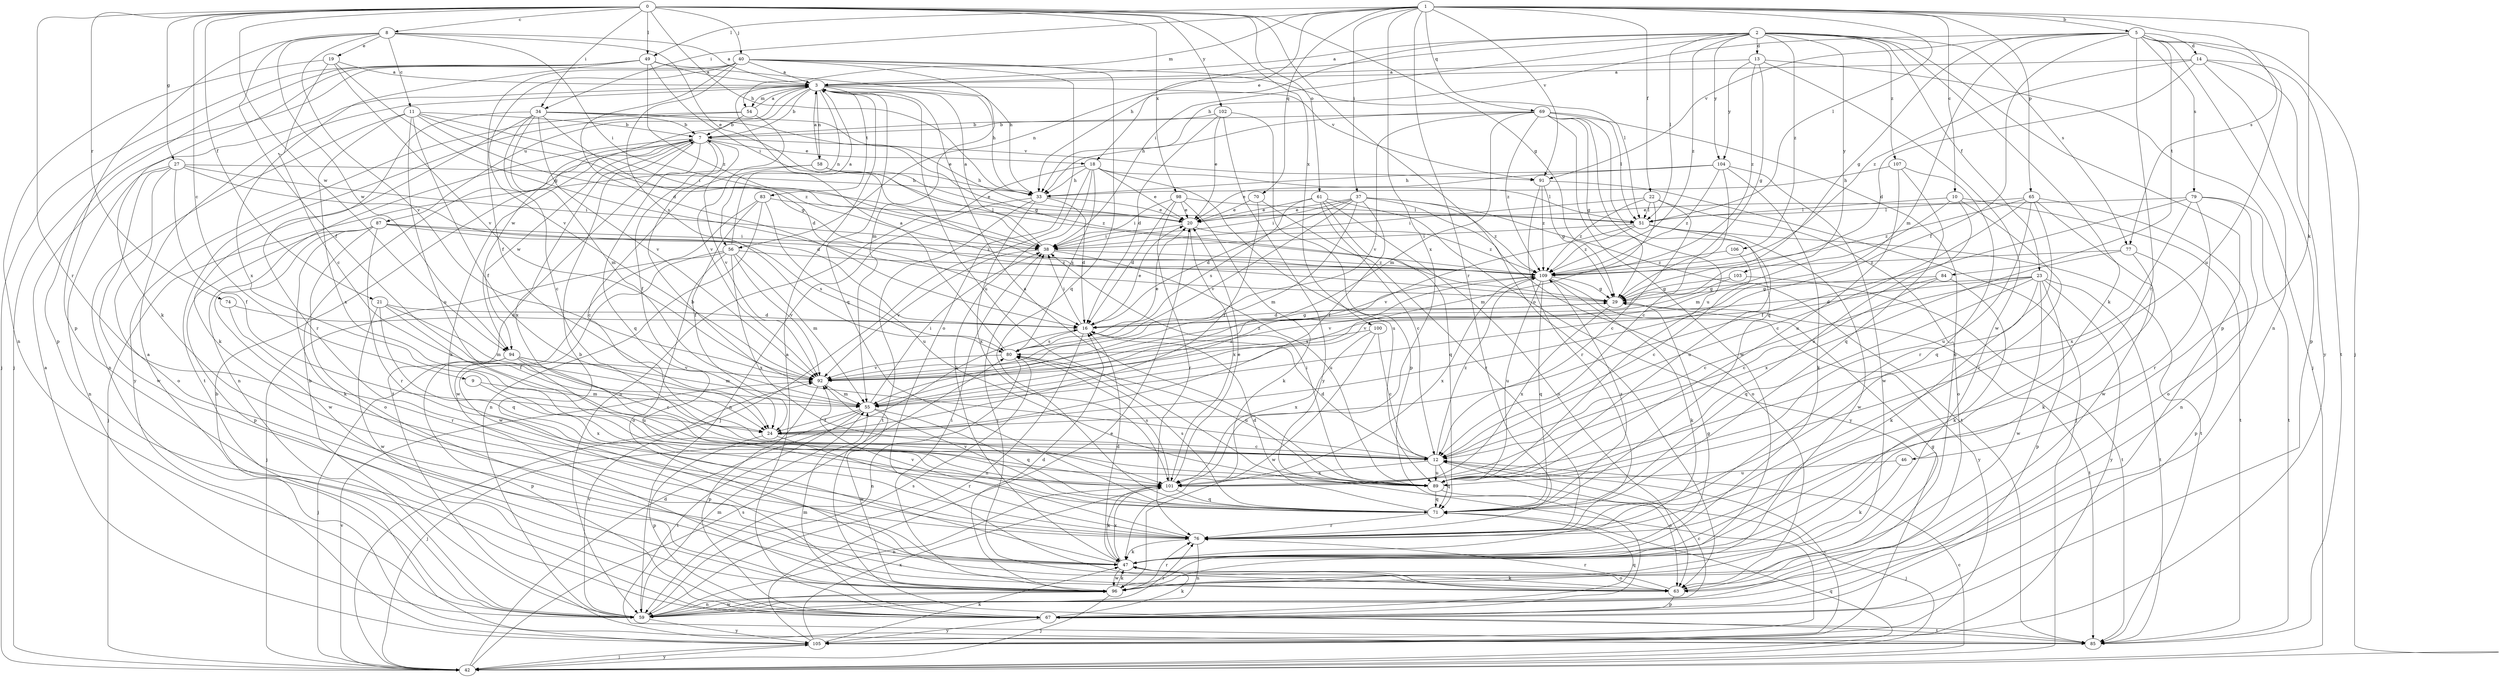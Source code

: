 strict digraph  {
0;
1;
2;
3;
5;
7;
8;
9;
10;
11;
12;
13;
14;
16;
18;
19;
20;
21;
22;
23;
24;
27;
29;
33;
34;
37;
38;
40;
42;
46;
47;
49;
51;
54;
55;
56;
58;
59;
61;
63;
65;
67;
69;
70;
71;
74;
76;
77;
79;
80;
83;
84;
85;
87;
89;
91;
92;
94;
96;
98;
100;
101;
102;
103;
104;
105;
106;
107;
109;
0 -> 8  [label=c];
0 -> 9  [label=c];
0 -> 21  [label=f];
0 -> 27  [label=g];
0 -> 29  [label=g];
0 -> 33  [label=h];
0 -> 34  [label=i];
0 -> 40  [label=j];
0 -> 49  [label=l];
0 -> 61  [label=o];
0 -> 63  [label=o];
0 -> 74  [label=r];
0 -> 76  [label=r];
0 -> 94  [label=w];
0 -> 98  [label=x];
0 -> 100  [label=x];
0 -> 102  [label=y];
1 -> 5  [label=b];
1 -> 10  [label=c];
1 -> 18  [label=e];
1 -> 22  [label=f];
1 -> 34  [label=i];
1 -> 37  [label=i];
1 -> 46  [label=k];
1 -> 49  [label=l];
1 -> 51  [label=l];
1 -> 54  [label=m];
1 -> 65  [label=p];
1 -> 69  [label=q];
1 -> 70  [label=q];
1 -> 76  [label=r];
1 -> 77  [label=s];
1 -> 91  [label=v];
1 -> 101  [label=x];
2 -> 3  [label=a];
2 -> 13  [label=d];
2 -> 23  [label=f];
2 -> 33  [label=h];
2 -> 38  [label=i];
2 -> 47  [label=k];
2 -> 51  [label=l];
2 -> 56  [label=n];
2 -> 67  [label=p];
2 -> 77  [label=s];
2 -> 103  [label=y];
2 -> 104  [label=y];
2 -> 106  [label=z];
2 -> 107  [label=z];
2 -> 109  [label=z];
3 -> 7  [label=b];
3 -> 33  [label=h];
3 -> 54  [label=m];
3 -> 56  [label=n];
3 -> 58  [label=n];
3 -> 71  [label=q];
3 -> 83  [label=t];
3 -> 87  [label=u];
3 -> 89  [label=u];
3 -> 91  [label=v];
3 -> 94  [label=w];
5 -> 14  [label=d];
5 -> 24  [label=f];
5 -> 29  [label=g];
5 -> 33  [label=h];
5 -> 42  [label=j];
5 -> 55  [label=m];
5 -> 59  [label=n];
5 -> 76  [label=r];
5 -> 79  [label=s];
5 -> 84  [label=t];
5 -> 89  [label=u];
5 -> 91  [label=v];
7 -> 18  [label=e];
7 -> 24  [label=f];
7 -> 47  [label=k];
7 -> 59  [label=n];
7 -> 71  [label=q];
7 -> 85  [label=t];
7 -> 91  [label=v];
7 -> 92  [label=v];
7 -> 94  [label=w];
7 -> 101  [label=x];
8 -> 3  [label=a];
8 -> 11  [label=c];
8 -> 19  [label=e];
8 -> 20  [label=e];
8 -> 24  [label=f];
8 -> 38  [label=i];
8 -> 67  [label=p];
8 -> 92  [label=v];
8 -> 94  [label=w];
9 -> 55  [label=m];
9 -> 101  [label=x];
10 -> 51  [label=l];
10 -> 55  [label=m];
10 -> 76  [label=r];
10 -> 85  [label=t];
10 -> 89  [label=u];
11 -> 7  [label=b];
11 -> 24  [label=f];
11 -> 29  [label=g];
11 -> 38  [label=i];
11 -> 59  [label=n];
11 -> 89  [label=u];
11 -> 101  [label=x];
11 -> 109  [label=z];
12 -> 7  [label=b];
12 -> 16  [label=d];
12 -> 63  [label=o];
12 -> 71  [label=q];
12 -> 89  [label=u];
12 -> 101  [label=x];
12 -> 109  [label=z];
13 -> 3  [label=a];
13 -> 29  [label=g];
13 -> 42  [label=j];
13 -> 96  [label=w];
13 -> 104  [label=y];
13 -> 109  [label=z];
14 -> 3  [label=a];
14 -> 16  [label=d];
14 -> 67  [label=p];
14 -> 85  [label=t];
14 -> 105  [label=y];
14 -> 109  [label=z];
16 -> 20  [label=e];
16 -> 29  [label=g];
16 -> 38  [label=i];
16 -> 59  [label=n];
16 -> 80  [label=s];
18 -> 20  [label=e];
18 -> 33  [label=h];
18 -> 42  [label=j];
18 -> 47  [label=k];
18 -> 51  [label=l];
18 -> 59  [label=n];
18 -> 80  [label=s];
18 -> 89  [label=u];
19 -> 3  [label=a];
19 -> 12  [label=c];
19 -> 29  [label=g];
19 -> 59  [label=n];
19 -> 92  [label=v];
20 -> 38  [label=i];
20 -> 101  [label=x];
20 -> 109  [label=z];
21 -> 16  [label=d];
21 -> 24  [label=f];
21 -> 55  [label=m];
21 -> 71  [label=q];
21 -> 96  [label=w];
22 -> 12  [label=c];
22 -> 38  [label=i];
22 -> 51  [label=l];
22 -> 55  [label=m];
22 -> 63  [label=o];
22 -> 109  [label=z];
23 -> 12  [label=c];
23 -> 16  [label=d];
23 -> 29  [label=g];
23 -> 47  [label=k];
23 -> 67  [label=p];
23 -> 71  [label=q];
23 -> 85  [label=t];
23 -> 96  [label=w];
23 -> 105  [label=y];
24 -> 12  [label=c];
24 -> 67  [label=p];
24 -> 76  [label=r];
27 -> 16  [label=d];
27 -> 24  [label=f];
27 -> 33  [label=h];
27 -> 38  [label=i];
27 -> 59  [label=n];
27 -> 63  [label=o];
27 -> 96  [label=w];
29 -> 16  [label=d];
29 -> 85  [label=t];
29 -> 101  [label=x];
33 -> 16  [label=d];
33 -> 20  [label=e];
33 -> 59  [label=n];
33 -> 85  [label=t];
33 -> 101  [label=x];
34 -> 7  [label=b];
34 -> 12  [label=c];
34 -> 16  [label=d];
34 -> 20  [label=e];
34 -> 29  [label=g];
34 -> 47  [label=k];
34 -> 55  [label=m];
34 -> 76  [label=r];
34 -> 92  [label=v];
37 -> 16  [label=d];
37 -> 20  [label=e];
37 -> 24  [label=f];
37 -> 38  [label=i];
37 -> 55  [label=m];
37 -> 63  [label=o];
37 -> 85  [label=t];
37 -> 92  [label=v];
37 -> 109  [label=z];
38 -> 3  [label=a];
38 -> 89  [label=u];
38 -> 92  [label=v];
38 -> 109  [label=z];
40 -> 3  [label=a];
40 -> 16  [label=d];
40 -> 24  [label=f];
40 -> 42  [label=j];
40 -> 51  [label=l];
40 -> 55  [label=m];
40 -> 63  [label=o];
40 -> 71  [label=q];
40 -> 80  [label=s];
40 -> 92  [label=v];
42 -> 12  [label=c];
42 -> 16  [label=d];
42 -> 71  [label=q];
42 -> 80  [label=s];
42 -> 92  [label=v];
42 -> 105  [label=y];
46 -> 47  [label=k];
46 -> 89  [label=u];
47 -> 7  [label=b];
47 -> 16  [label=d];
47 -> 29  [label=g];
47 -> 63  [label=o];
47 -> 96  [label=w];
47 -> 101  [label=x];
49 -> 3  [label=a];
49 -> 33  [label=h];
49 -> 38  [label=i];
49 -> 42  [label=j];
49 -> 47  [label=k];
49 -> 67  [label=p];
49 -> 101  [label=x];
49 -> 109  [label=z];
51 -> 38  [label=i];
51 -> 85  [label=t];
51 -> 89  [label=u];
51 -> 92  [label=v];
51 -> 96  [label=w];
51 -> 109  [label=z];
54 -> 3  [label=a];
54 -> 7  [label=b];
54 -> 85  [label=t];
54 -> 92  [label=v];
54 -> 105  [label=y];
55 -> 24  [label=f];
55 -> 38  [label=i];
55 -> 42  [label=j];
55 -> 71  [label=q];
55 -> 85  [label=t];
55 -> 96  [label=w];
55 -> 109  [label=z];
56 -> 3  [label=a];
56 -> 42  [label=j];
56 -> 55  [label=m];
56 -> 63  [label=o];
56 -> 92  [label=v];
56 -> 96  [label=w];
56 -> 101  [label=x];
56 -> 109  [label=z];
58 -> 3  [label=a];
58 -> 12  [label=c];
58 -> 20  [label=e];
58 -> 33  [label=h];
58 -> 42  [label=j];
58 -> 109  [label=z];
59 -> 3  [label=a];
59 -> 7  [label=b];
59 -> 12  [label=c];
59 -> 55  [label=m];
59 -> 76  [label=r];
59 -> 80  [label=s];
59 -> 92  [label=v];
59 -> 96  [label=w];
59 -> 105  [label=y];
61 -> 12  [label=c];
61 -> 20  [label=e];
61 -> 63  [label=o];
61 -> 71  [label=q];
61 -> 80  [label=s];
61 -> 105  [label=y];
63 -> 29  [label=g];
63 -> 38  [label=i];
63 -> 47  [label=k];
63 -> 67  [label=p];
63 -> 76  [label=r];
65 -> 12  [label=c];
65 -> 51  [label=l];
65 -> 59  [label=n];
65 -> 71  [label=q];
65 -> 89  [label=u];
65 -> 96  [label=w];
65 -> 109  [label=z];
67 -> 3  [label=a];
67 -> 47  [label=k];
67 -> 55  [label=m];
67 -> 71  [label=q];
67 -> 85  [label=t];
67 -> 105  [label=y];
69 -> 7  [label=b];
69 -> 29  [label=g];
69 -> 33  [label=h];
69 -> 51  [label=l];
69 -> 55  [label=m];
69 -> 63  [label=o];
69 -> 71  [label=q];
69 -> 89  [label=u];
69 -> 92  [label=v];
69 -> 96  [label=w];
69 -> 109  [label=z];
70 -> 20  [label=e];
70 -> 24  [label=f];
70 -> 76  [label=r];
71 -> 16  [label=d];
71 -> 76  [label=r];
71 -> 80  [label=s];
71 -> 92  [label=v];
71 -> 109  [label=z];
74 -> 16  [label=d];
74 -> 76  [label=r];
76 -> 47  [label=k];
76 -> 59  [label=n];
76 -> 92  [label=v];
77 -> 47  [label=k];
77 -> 67  [label=p];
77 -> 101  [label=x];
77 -> 109  [label=z];
79 -> 20  [label=e];
79 -> 24  [label=f];
79 -> 63  [label=o];
79 -> 76  [label=r];
79 -> 85  [label=t];
79 -> 101  [label=x];
80 -> 3  [label=a];
80 -> 20  [label=e];
80 -> 59  [label=n];
80 -> 89  [label=u];
80 -> 92  [label=v];
83 -> 24  [label=f];
83 -> 51  [label=l];
83 -> 59  [label=n];
83 -> 89  [label=u];
83 -> 96  [label=w];
84 -> 12  [label=c];
84 -> 29  [label=g];
84 -> 47  [label=k];
84 -> 92  [label=v];
87 -> 38  [label=i];
87 -> 47  [label=k];
87 -> 63  [label=o];
87 -> 67  [label=p];
87 -> 76  [label=r];
87 -> 80  [label=s];
87 -> 96  [label=w];
87 -> 109  [label=z];
89 -> 3  [label=a];
89 -> 38  [label=i];
89 -> 42  [label=j];
89 -> 71  [label=q];
91 -> 29  [label=g];
91 -> 42  [label=j];
91 -> 76  [label=r];
91 -> 109  [label=z];
92 -> 55  [label=m];
92 -> 67  [label=p];
92 -> 109  [label=z];
94 -> 12  [label=c];
94 -> 42  [label=j];
94 -> 55  [label=m];
94 -> 67  [label=p];
94 -> 89  [label=u];
94 -> 92  [label=v];
96 -> 16  [label=d];
96 -> 38  [label=i];
96 -> 42  [label=j];
96 -> 47  [label=k];
96 -> 59  [label=n];
96 -> 76  [label=r];
98 -> 16  [label=d];
98 -> 20  [label=e];
98 -> 38  [label=i];
98 -> 47  [label=k];
98 -> 51  [label=l];
98 -> 76  [label=r];
100 -> 12  [label=c];
100 -> 80  [label=s];
100 -> 96  [label=w];
100 -> 101  [label=x];
101 -> 20  [label=e];
101 -> 47  [label=k];
101 -> 59  [label=n];
101 -> 71  [label=q];
101 -> 80  [label=s];
102 -> 7  [label=b];
102 -> 16  [label=d];
102 -> 20  [label=e];
102 -> 67  [label=p];
102 -> 105  [label=y];
103 -> 29  [label=g];
103 -> 85  [label=t];
103 -> 92  [label=v];
104 -> 12  [label=c];
104 -> 20  [label=e];
104 -> 33  [label=h];
104 -> 47  [label=k];
104 -> 96  [label=w];
104 -> 109  [label=z];
105 -> 3  [label=a];
105 -> 7  [label=b];
105 -> 12  [label=c];
105 -> 20  [label=e];
105 -> 42  [label=j];
105 -> 47  [label=k];
105 -> 101  [label=x];
106 -> 12  [label=c];
106 -> 109  [label=z];
107 -> 33  [label=h];
107 -> 71  [label=q];
107 -> 76  [label=r];
107 -> 89  [label=u];
109 -> 29  [label=g];
109 -> 47  [label=k];
109 -> 71  [label=q];
109 -> 89  [label=u];
109 -> 101  [label=x];
109 -> 105  [label=y];
}
